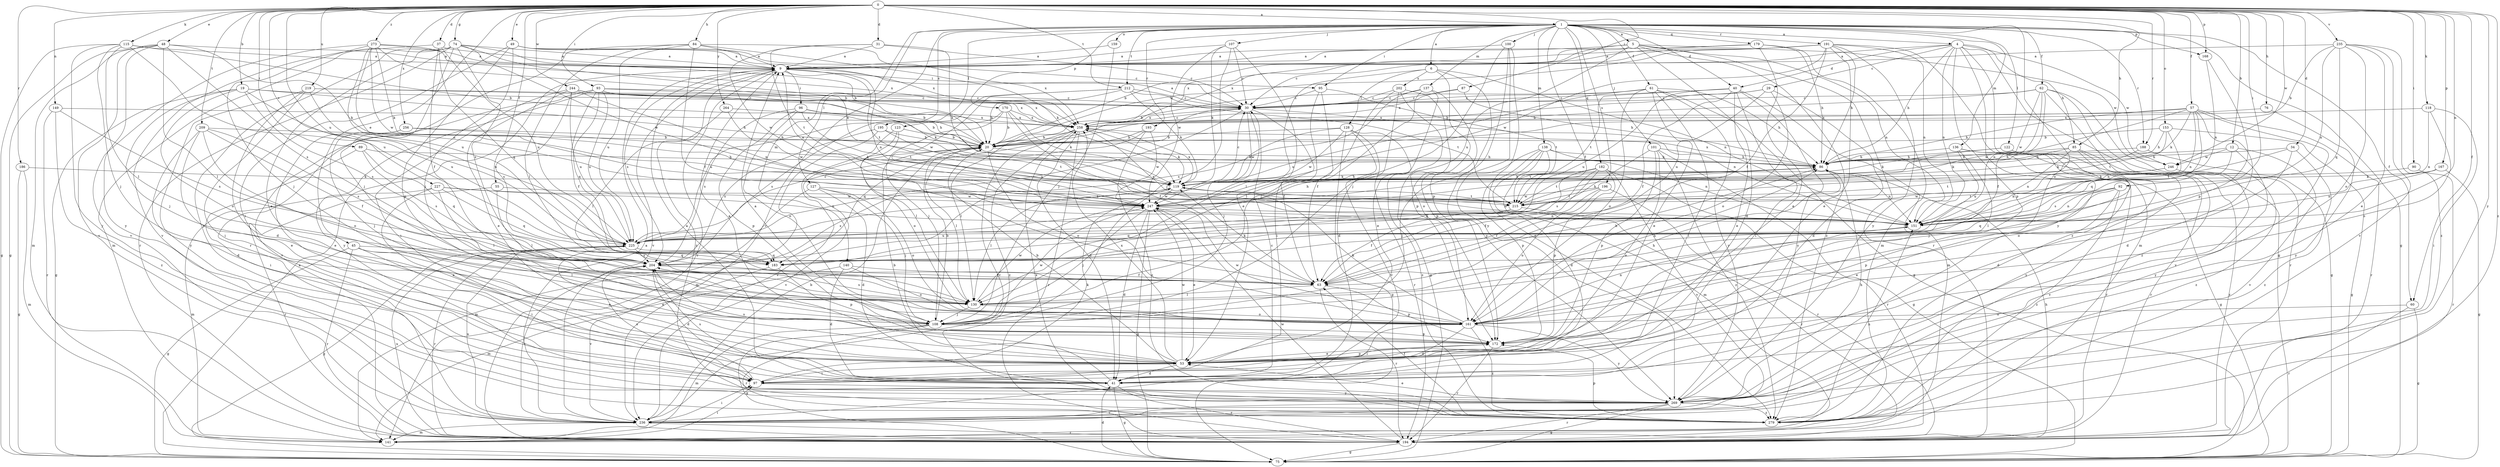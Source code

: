 strict digraph  {
0;
1;
4;
5;
6;
9;
12;
19;
20;
29;
30;
31;
34;
37;
40;
41;
45;
48;
49;
53;
55;
57;
60;
61;
62;
63;
74;
75;
76;
84;
85;
86;
87;
89;
90;
92;
93;
95;
96;
97;
100;
101;
107;
108;
115;
118;
119;
122;
123;
127;
128;
130;
136;
137;
138;
140;
141;
149;
151;
153;
159;
161;
167;
168;
170;
172;
179;
182;
183;
186;
188;
191;
193;
194;
195;
196;
202;
204;
209;
212;
215;
219;
225;
227;
235;
236;
244;
246;
247;
256;
258;
264;
269;
273;
279;
0 -> 1  [label=a];
0 -> 12  [label=b];
0 -> 19  [label=b];
0 -> 31  [label=d];
0 -> 34  [label=d];
0 -> 37  [label=d];
0 -> 45  [label=e];
0 -> 48  [label=e];
0 -> 49  [label=e];
0 -> 55  [label=f];
0 -> 57  [label=f];
0 -> 60  [label=f];
0 -> 74  [label=g];
0 -> 76  [label=h];
0 -> 84  [label=h];
0 -> 85  [label=h];
0 -> 87  [label=i];
0 -> 89  [label=i];
0 -> 90  [label=i];
0 -> 92  [label=i];
0 -> 93  [label=i];
0 -> 115  [label=k];
0 -> 118  [label=k];
0 -> 149  [label=n];
0 -> 151  [label=n];
0 -> 153  [label=o];
0 -> 167  [label=p];
0 -> 168  [label=p];
0 -> 186  [label=r];
0 -> 188  [label=r];
0 -> 209  [label=t];
0 -> 212  [label=t];
0 -> 219  [label=u];
0 -> 225  [label=u];
0 -> 227  [label=v];
0 -> 235  [label=v];
0 -> 244  [label=w];
0 -> 246  [label=w];
0 -> 256  [label=x];
0 -> 264  [label=y];
0 -> 269  [label=y];
0 -> 273  [label=z];
0 -> 279  [label=z];
1 -> 4  [label=a];
1 -> 5  [label=a];
1 -> 6  [label=a];
1 -> 40  [label=d];
1 -> 60  [label=f];
1 -> 61  [label=f];
1 -> 62  [label=f];
1 -> 63  [label=f];
1 -> 75  [label=g];
1 -> 95  [label=i];
1 -> 100  [label=j];
1 -> 101  [label=j];
1 -> 107  [label=j];
1 -> 122  [label=l];
1 -> 123  [label=l];
1 -> 127  [label=l];
1 -> 136  [label=m];
1 -> 137  [label=m];
1 -> 138  [label=m];
1 -> 140  [label=m];
1 -> 159  [label=o];
1 -> 161  [label=o];
1 -> 168  [label=p];
1 -> 170  [label=p];
1 -> 179  [label=q];
1 -> 182  [label=q];
1 -> 188  [label=r];
1 -> 191  [label=r];
1 -> 193  [label=r];
1 -> 195  [label=s];
1 -> 196  [label=s];
1 -> 212  [label=t];
1 -> 236  [label=v];
4 -> 9  [label=a];
4 -> 29  [label=c];
4 -> 40  [label=d];
4 -> 75  [label=g];
4 -> 85  [label=h];
4 -> 86  [label=h];
4 -> 151  [label=n];
4 -> 172  [label=p];
4 -> 246  [label=w];
4 -> 269  [label=y];
4 -> 279  [label=z];
5 -> 9  [label=a];
5 -> 20  [label=b];
5 -> 41  [label=d];
5 -> 151  [label=n];
5 -> 194  [label=r];
5 -> 225  [label=u];
5 -> 246  [label=w];
5 -> 258  [label=x];
5 -> 279  [label=z];
6 -> 128  [label=l];
6 -> 130  [label=l];
6 -> 151  [label=n];
6 -> 172  [label=p];
6 -> 202  [label=s];
6 -> 269  [label=y];
9 -> 95  [label=i];
9 -> 96  [label=i];
9 -> 151  [label=n];
9 -> 194  [label=r];
9 -> 204  [label=s];
9 -> 215  [label=t];
9 -> 236  [label=v];
9 -> 279  [label=z];
12 -> 86  [label=h];
12 -> 204  [label=s];
12 -> 236  [label=v];
12 -> 246  [label=w];
12 -> 269  [label=y];
19 -> 30  [label=c];
19 -> 75  [label=g];
19 -> 86  [label=h];
19 -> 108  [label=j];
19 -> 161  [label=o];
19 -> 204  [label=s];
19 -> 225  [label=u];
20 -> 86  [label=h];
20 -> 130  [label=l];
20 -> 161  [label=o];
20 -> 236  [label=v];
29 -> 20  [label=b];
29 -> 30  [label=c];
29 -> 41  [label=d];
29 -> 161  [label=o];
29 -> 225  [label=u];
30 -> 9  [label=a];
30 -> 63  [label=f];
30 -> 108  [label=j];
30 -> 151  [label=n];
30 -> 225  [label=u];
30 -> 247  [label=w];
30 -> 258  [label=x];
31 -> 9  [label=a];
31 -> 30  [label=c];
31 -> 119  [label=k];
31 -> 215  [label=t];
31 -> 247  [label=w];
34 -> 86  [label=h];
34 -> 161  [label=o];
34 -> 215  [label=t];
34 -> 279  [label=z];
37 -> 9  [label=a];
37 -> 63  [label=f];
37 -> 183  [label=q];
37 -> 225  [label=u];
37 -> 236  [label=v];
40 -> 30  [label=c];
40 -> 53  [label=e];
40 -> 63  [label=f];
40 -> 97  [label=i];
40 -> 141  [label=m];
40 -> 215  [label=t];
40 -> 225  [label=u];
40 -> 269  [label=y];
41 -> 9  [label=a];
41 -> 20  [label=b];
41 -> 30  [label=c];
41 -> 75  [label=g];
41 -> 194  [label=r];
41 -> 204  [label=s];
45 -> 53  [label=e];
45 -> 75  [label=g];
45 -> 97  [label=i];
45 -> 130  [label=l];
45 -> 183  [label=q];
45 -> 194  [label=r];
48 -> 9  [label=a];
48 -> 75  [label=g];
48 -> 119  [label=k];
48 -> 130  [label=l];
48 -> 141  [label=m];
48 -> 204  [label=s];
48 -> 236  [label=v];
48 -> 269  [label=y];
49 -> 9  [label=a];
49 -> 30  [label=c];
49 -> 97  [label=i];
49 -> 108  [label=j];
49 -> 172  [label=p];
49 -> 258  [label=x];
53 -> 9  [label=a];
53 -> 20  [label=b];
53 -> 41  [label=d];
53 -> 97  [label=i];
53 -> 172  [label=p];
53 -> 204  [label=s];
53 -> 247  [label=w];
53 -> 258  [label=x];
55 -> 130  [label=l];
55 -> 194  [label=r];
55 -> 247  [label=w];
57 -> 41  [label=d];
57 -> 86  [label=h];
57 -> 119  [label=k];
57 -> 151  [label=n];
57 -> 183  [label=q];
57 -> 194  [label=r];
57 -> 236  [label=v];
57 -> 247  [label=w];
57 -> 258  [label=x];
60 -> 75  [label=g];
60 -> 161  [label=o];
60 -> 194  [label=r];
61 -> 20  [label=b];
61 -> 30  [label=c];
61 -> 53  [label=e];
61 -> 75  [label=g];
61 -> 86  [label=h];
61 -> 97  [label=i];
61 -> 161  [label=o];
61 -> 225  [label=u];
61 -> 269  [label=y];
62 -> 20  [label=b];
62 -> 30  [label=c];
62 -> 63  [label=f];
62 -> 75  [label=g];
62 -> 151  [label=n];
62 -> 194  [label=r];
62 -> 247  [label=w];
62 -> 279  [label=z];
63 -> 86  [label=h];
63 -> 119  [label=k];
63 -> 130  [label=l];
63 -> 172  [label=p];
63 -> 194  [label=r];
74 -> 9  [label=a];
74 -> 20  [label=b];
74 -> 53  [label=e];
74 -> 108  [label=j];
74 -> 119  [label=k];
74 -> 141  [label=m];
74 -> 194  [label=r];
74 -> 204  [label=s];
74 -> 247  [label=w];
74 -> 269  [label=y];
75 -> 9  [label=a];
75 -> 41  [label=d];
76 -> 258  [label=x];
76 -> 269  [label=y];
84 -> 9  [label=a];
84 -> 63  [label=f];
84 -> 119  [label=k];
84 -> 130  [label=l];
84 -> 194  [label=r];
84 -> 225  [label=u];
84 -> 258  [label=x];
85 -> 41  [label=d];
85 -> 86  [label=h];
85 -> 108  [label=j];
85 -> 119  [label=k];
85 -> 151  [label=n];
85 -> 194  [label=r];
86 -> 119  [label=k];
86 -> 151  [label=n];
86 -> 258  [label=x];
87 -> 30  [label=c];
87 -> 86  [label=h];
87 -> 258  [label=x];
89 -> 86  [label=h];
89 -> 97  [label=i];
89 -> 183  [label=q];
89 -> 204  [label=s];
90 -> 119  [label=k];
90 -> 194  [label=r];
92 -> 53  [label=e];
92 -> 151  [label=n];
92 -> 172  [label=p];
92 -> 183  [label=q];
92 -> 215  [label=t];
92 -> 247  [label=w];
92 -> 279  [label=z];
93 -> 20  [label=b];
93 -> 30  [label=c];
93 -> 63  [label=f];
93 -> 119  [label=k];
93 -> 183  [label=q];
93 -> 225  [label=u];
93 -> 236  [label=v];
93 -> 258  [label=x];
93 -> 269  [label=y];
95 -> 30  [label=c];
95 -> 63  [label=f];
95 -> 97  [label=i];
95 -> 215  [label=t];
96 -> 20  [label=b];
96 -> 161  [label=o];
96 -> 172  [label=p];
96 -> 204  [label=s];
96 -> 215  [label=t];
96 -> 258  [label=x];
97 -> 119  [label=k];
97 -> 204  [label=s];
97 -> 269  [label=y];
100 -> 9  [label=a];
100 -> 108  [label=j];
100 -> 172  [label=p];
100 -> 269  [label=y];
100 -> 279  [label=z];
101 -> 53  [label=e];
101 -> 75  [label=g];
101 -> 86  [label=h];
101 -> 172  [label=p];
101 -> 204  [label=s];
101 -> 279  [label=z];
107 -> 9  [label=a];
107 -> 30  [label=c];
107 -> 53  [label=e];
107 -> 108  [label=j];
107 -> 119  [label=k];
107 -> 247  [label=w];
108 -> 20  [label=b];
108 -> 75  [label=g];
108 -> 141  [label=m];
108 -> 172  [label=p];
108 -> 194  [label=r];
108 -> 247  [label=w];
115 -> 9  [label=a];
115 -> 20  [label=b];
115 -> 75  [label=g];
115 -> 108  [label=j];
115 -> 130  [label=l];
115 -> 225  [label=u];
115 -> 269  [label=y];
118 -> 97  [label=i];
118 -> 151  [label=n];
118 -> 161  [label=o];
118 -> 258  [label=x];
119 -> 30  [label=c];
119 -> 86  [label=h];
119 -> 130  [label=l];
119 -> 151  [label=n];
119 -> 204  [label=s];
119 -> 215  [label=t];
119 -> 247  [label=w];
119 -> 258  [label=x];
122 -> 86  [label=h];
122 -> 119  [label=k];
122 -> 194  [label=r];
122 -> 269  [label=y];
123 -> 20  [label=b];
123 -> 130  [label=l];
123 -> 161  [label=o];
123 -> 236  [label=v];
127 -> 41  [label=d];
127 -> 108  [label=j];
127 -> 141  [label=m];
127 -> 161  [label=o];
127 -> 215  [label=t];
128 -> 20  [label=b];
128 -> 75  [label=g];
128 -> 119  [label=k];
128 -> 194  [label=r];
128 -> 236  [label=v];
128 -> 247  [label=w];
128 -> 279  [label=z];
130 -> 86  [label=h];
130 -> 108  [label=j];
130 -> 161  [label=o];
130 -> 204  [label=s];
130 -> 247  [label=w];
136 -> 75  [label=g];
136 -> 86  [label=h];
136 -> 130  [label=l];
136 -> 194  [label=r];
136 -> 225  [label=u];
137 -> 30  [label=c];
137 -> 53  [label=e];
137 -> 130  [label=l];
137 -> 172  [label=p];
137 -> 204  [label=s];
138 -> 41  [label=d];
138 -> 86  [label=h];
138 -> 108  [label=j];
138 -> 141  [label=m];
138 -> 151  [label=n];
138 -> 172  [label=p];
138 -> 215  [label=t];
140 -> 41  [label=d];
140 -> 63  [label=f];
140 -> 141  [label=m];
140 -> 161  [label=o];
141 -> 97  [label=i];
149 -> 194  [label=r];
149 -> 204  [label=s];
149 -> 258  [label=x];
149 -> 279  [label=z];
151 -> 225  [label=u];
151 -> 258  [label=x];
153 -> 20  [label=b];
153 -> 75  [label=g];
153 -> 86  [label=h];
153 -> 151  [label=n];
153 -> 215  [label=t];
159 -> 9  [label=a];
159 -> 108  [label=j];
161 -> 41  [label=d];
161 -> 86  [label=h];
161 -> 97  [label=i];
161 -> 119  [label=k];
161 -> 151  [label=n];
161 -> 247  [label=w];
161 -> 269  [label=y];
161 -> 279  [label=z];
167 -> 75  [label=g];
167 -> 119  [label=k];
167 -> 151  [label=n];
168 -> 151  [label=n];
168 -> 172  [label=p];
170 -> 20  [label=b];
170 -> 63  [label=f];
170 -> 108  [label=j];
170 -> 119  [label=k];
170 -> 204  [label=s];
170 -> 258  [label=x];
172 -> 9  [label=a];
172 -> 53  [label=e];
172 -> 194  [label=r];
179 -> 9  [label=a];
179 -> 53  [label=e];
179 -> 86  [label=h];
179 -> 141  [label=m];
179 -> 258  [label=x];
182 -> 63  [label=f];
182 -> 119  [label=k];
182 -> 172  [label=p];
182 -> 183  [label=q];
182 -> 194  [label=r];
182 -> 215  [label=t];
182 -> 236  [label=v];
183 -> 172  [label=p];
183 -> 236  [label=v];
186 -> 75  [label=g];
186 -> 119  [label=k];
186 -> 141  [label=m];
188 -> 86  [label=h];
188 -> 119  [label=k];
188 -> 279  [label=z];
191 -> 9  [label=a];
191 -> 20  [label=b];
191 -> 30  [label=c];
191 -> 53  [label=e];
191 -> 63  [label=f];
191 -> 86  [label=h];
191 -> 141  [label=m];
191 -> 151  [label=n];
191 -> 247  [label=w];
191 -> 269  [label=y];
193 -> 20  [label=b];
193 -> 183  [label=q];
193 -> 247  [label=w];
193 -> 279  [label=z];
194 -> 75  [label=g];
194 -> 86  [label=h];
194 -> 225  [label=u];
194 -> 247  [label=w];
195 -> 20  [label=b];
195 -> 141  [label=m];
195 -> 204  [label=s];
195 -> 215  [label=t];
196 -> 63  [label=f];
196 -> 161  [label=o];
196 -> 194  [label=r];
196 -> 215  [label=t];
196 -> 247  [label=w];
202 -> 30  [label=c];
202 -> 41  [label=d];
202 -> 75  [label=g];
202 -> 130  [label=l];
202 -> 161  [label=o];
204 -> 41  [label=d];
204 -> 63  [label=f];
209 -> 20  [label=b];
209 -> 41  [label=d];
209 -> 53  [label=e];
209 -> 63  [label=f];
209 -> 161  [label=o];
209 -> 204  [label=s];
212 -> 20  [label=b];
212 -> 30  [label=c];
212 -> 119  [label=k];
212 -> 215  [label=t];
212 -> 225  [label=u];
212 -> 247  [label=w];
215 -> 63  [label=f];
215 -> 86  [label=h];
215 -> 183  [label=q];
215 -> 194  [label=r];
219 -> 30  [label=c];
219 -> 41  [label=d];
219 -> 97  [label=i];
219 -> 225  [label=u];
219 -> 258  [label=x];
219 -> 269  [label=y];
225 -> 30  [label=c];
225 -> 53  [label=e];
225 -> 75  [label=g];
225 -> 183  [label=q];
225 -> 194  [label=r];
225 -> 204  [label=s];
227 -> 53  [label=e];
227 -> 130  [label=l];
227 -> 141  [label=m];
227 -> 151  [label=n];
227 -> 183  [label=q];
227 -> 247  [label=w];
235 -> 9  [label=a];
235 -> 20  [label=b];
235 -> 53  [label=e];
235 -> 151  [label=n];
235 -> 161  [label=o];
235 -> 183  [label=q];
235 -> 236  [label=v];
235 -> 279  [label=z];
236 -> 9  [label=a];
236 -> 20  [label=b];
236 -> 97  [label=i];
236 -> 141  [label=m];
236 -> 194  [label=r];
236 -> 204  [label=s];
236 -> 225  [label=u];
244 -> 30  [label=c];
244 -> 53  [label=e];
244 -> 86  [label=h];
244 -> 97  [label=i];
244 -> 151  [label=n];
244 -> 204  [label=s];
244 -> 225  [label=u];
246 -> 151  [label=n];
246 -> 215  [label=t];
246 -> 236  [label=v];
247 -> 9  [label=a];
247 -> 41  [label=d];
247 -> 53  [label=e];
247 -> 75  [label=g];
247 -> 86  [label=h];
247 -> 108  [label=j];
247 -> 151  [label=n];
256 -> 20  [label=b];
256 -> 53  [label=e];
256 -> 108  [label=j];
256 -> 119  [label=k];
258 -> 20  [label=b];
258 -> 30  [label=c];
258 -> 41  [label=d];
258 -> 119  [label=k];
258 -> 130  [label=l];
258 -> 194  [label=r];
258 -> 236  [label=v];
258 -> 279  [label=z];
264 -> 130  [label=l];
264 -> 247  [label=w];
264 -> 258  [label=x];
269 -> 53  [label=e];
269 -> 75  [label=g];
269 -> 86  [label=h];
269 -> 194  [label=r];
269 -> 236  [label=v];
269 -> 279  [label=z];
273 -> 9  [label=a];
273 -> 20  [label=b];
273 -> 108  [label=j];
273 -> 119  [label=k];
273 -> 151  [label=n];
273 -> 225  [label=u];
273 -> 236  [label=v];
273 -> 247  [label=w];
273 -> 258  [label=x];
279 -> 63  [label=f];
279 -> 151  [label=n];
279 -> 172  [label=p];
279 -> 258  [label=x];
}
